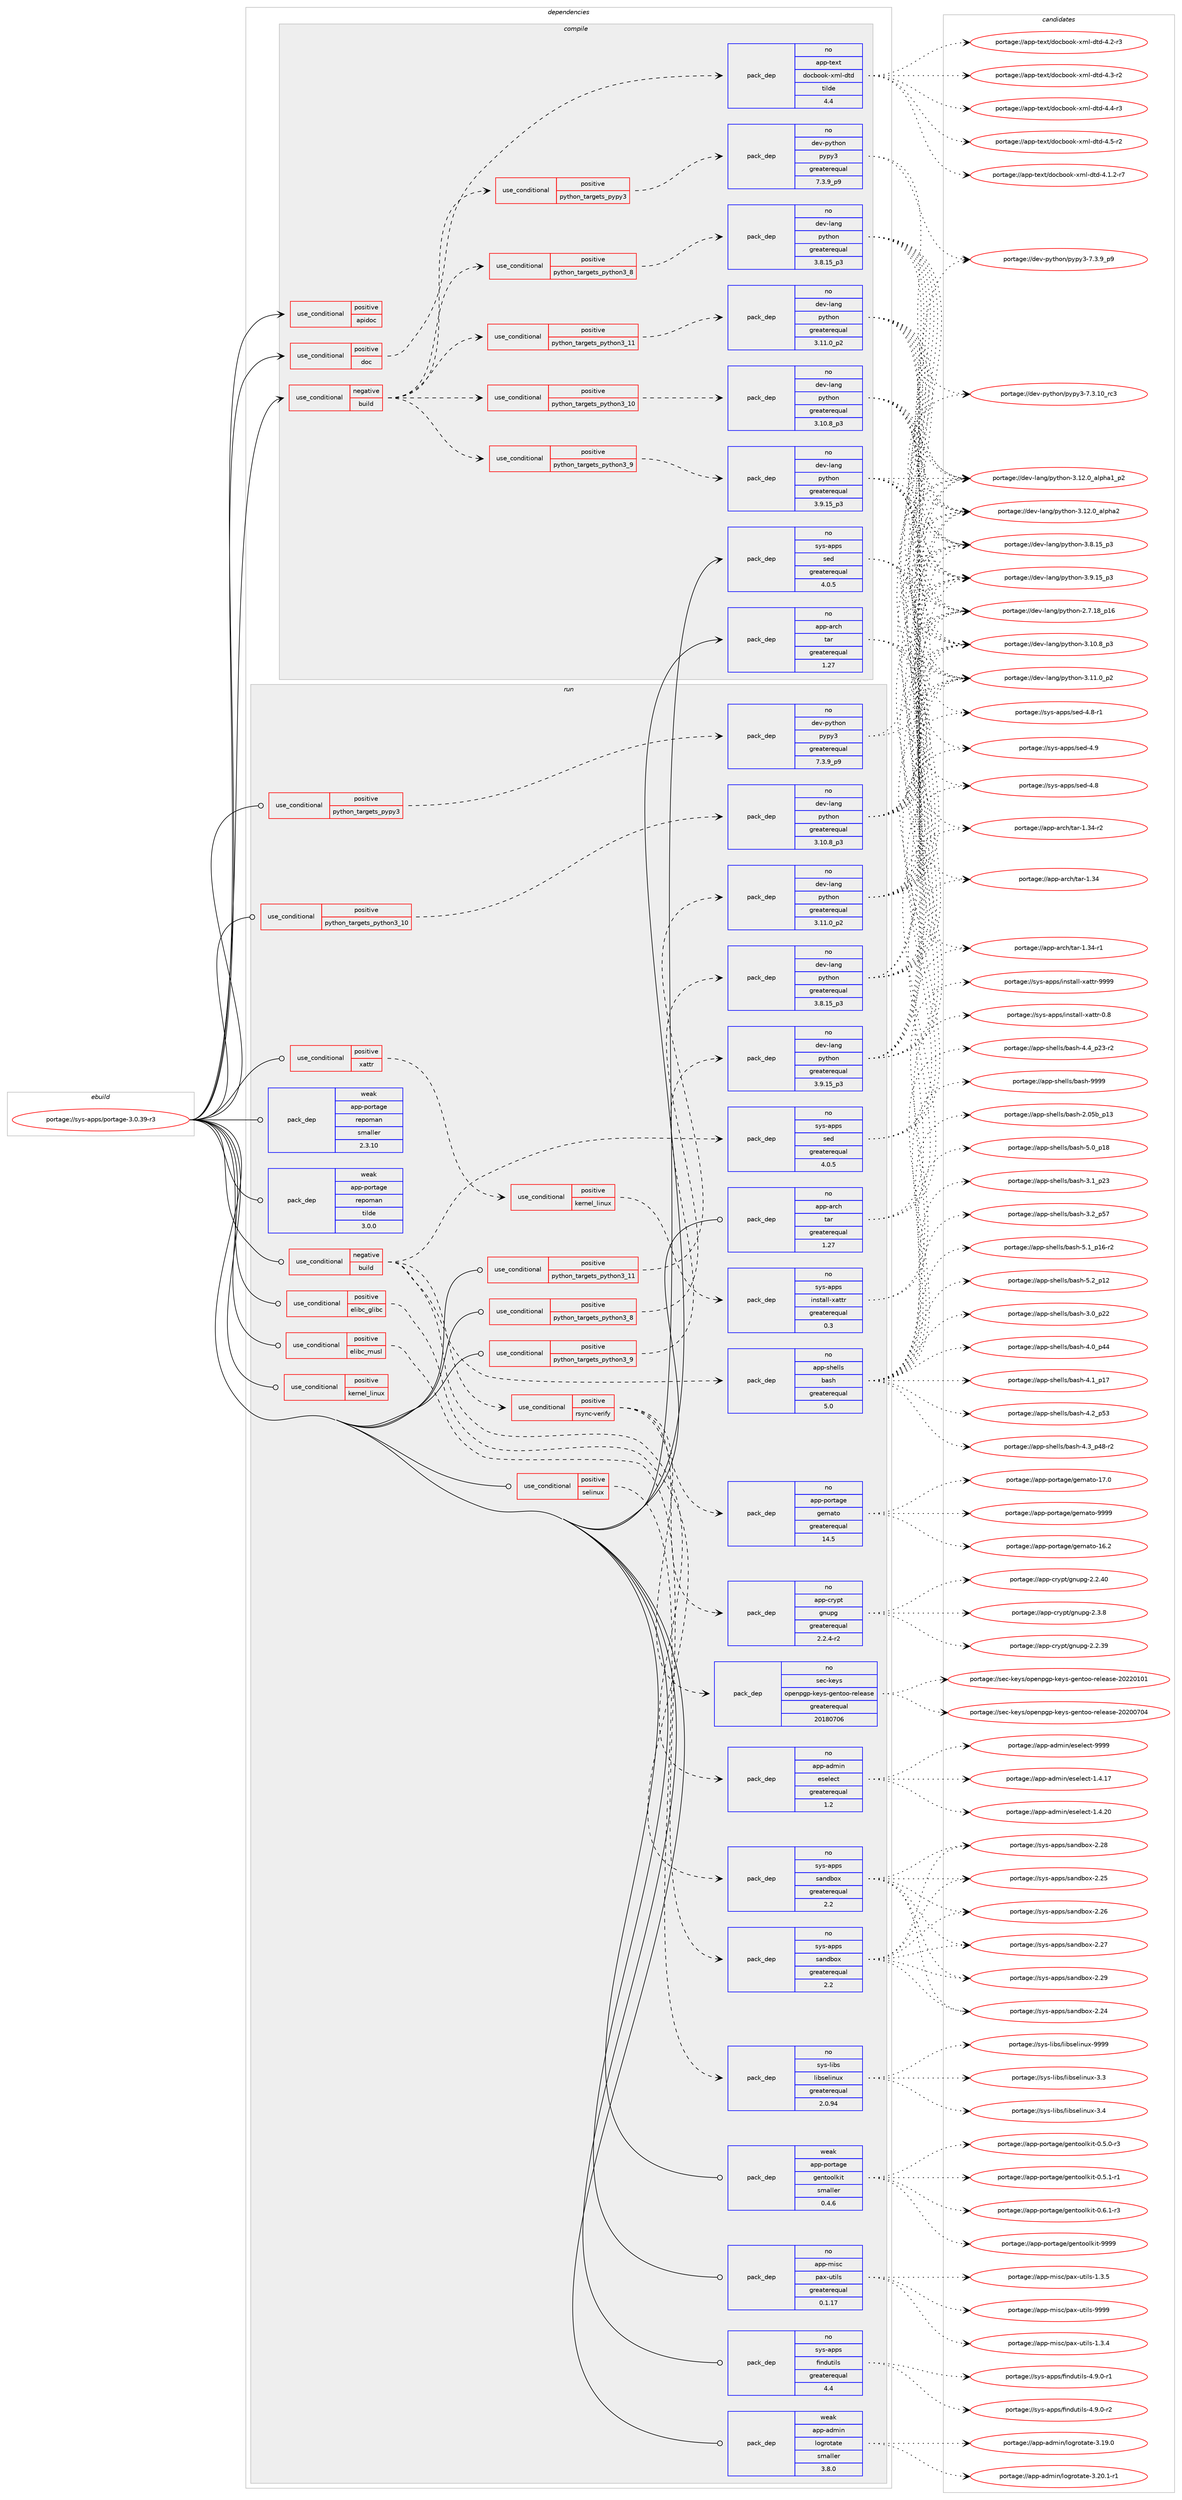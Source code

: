 digraph prolog {

# *************
# Graph options
# *************

newrank=true;
concentrate=true;
compound=true;
graph [rankdir=LR,fontname=Helvetica,fontsize=10,ranksep=1.5];#, ranksep=2.5, nodesep=0.2];
edge  [arrowhead=vee];
node  [fontname=Helvetica,fontsize=10];

# **********
# The ebuild
# **********

subgraph cluster_leftcol {
color=gray;
label=<<i>ebuild</i>>;
id [label="portage://sys-apps/portage-3.0.39-r3", color=red, width=4, href="../sys-apps/portage-3.0.39-r3.svg"];
}

# ****************
# The dependencies
# ****************

subgraph cluster_midcol {
color=gray;
label=<<i>dependencies</i>>;
subgraph cluster_compile {
fillcolor="#eeeeee";
style=filled;
label=<<i>compile</i>>;
subgraph cond664 {
dependency1882 [label=<<TABLE BORDER="0" CELLBORDER="1" CELLSPACING="0" CELLPADDING="4"><TR><TD ROWSPAN="3" CELLPADDING="10">use_conditional</TD></TR><TR><TD>negative</TD></TR><TR><TD>build</TD></TR></TABLE>>, shape=none, color=red];
subgraph cond665 {
dependency1883 [label=<<TABLE BORDER="0" CELLBORDER="1" CELLSPACING="0" CELLPADDING="4"><TR><TD ROWSPAN="3" CELLPADDING="10">use_conditional</TD></TR><TR><TD>positive</TD></TR><TR><TD>python_targets_pypy3</TD></TR></TABLE>>, shape=none, color=red];
subgraph pack1202 {
dependency1884 [label=<<TABLE BORDER="0" CELLBORDER="1" CELLSPACING="0" CELLPADDING="4" WIDTH="220"><TR><TD ROWSPAN="6" CELLPADDING="30">pack_dep</TD></TR><TR><TD WIDTH="110">no</TD></TR><TR><TD>dev-python</TD></TR><TR><TD>pypy3</TD></TR><TR><TD>greaterequal</TD></TR><TR><TD>7.3.9_p9</TD></TR></TABLE>>, shape=none, color=blue];
}
dependency1883:e -> dependency1884:w [weight=20,style="dashed",arrowhead="vee"];
}
dependency1882:e -> dependency1883:w [weight=20,style="dashed",arrowhead="vee"];
subgraph cond666 {
dependency1885 [label=<<TABLE BORDER="0" CELLBORDER="1" CELLSPACING="0" CELLPADDING="4"><TR><TD ROWSPAN="3" CELLPADDING="10">use_conditional</TD></TR><TR><TD>positive</TD></TR><TR><TD>python_targets_python3_8</TD></TR></TABLE>>, shape=none, color=red];
subgraph pack1203 {
dependency1886 [label=<<TABLE BORDER="0" CELLBORDER="1" CELLSPACING="0" CELLPADDING="4" WIDTH="220"><TR><TD ROWSPAN="6" CELLPADDING="30">pack_dep</TD></TR><TR><TD WIDTH="110">no</TD></TR><TR><TD>dev-lang</TD></TR><TR><TD>python</TD></TR><TR><TD>greaterequal</TD></TR><TR><TD>3.8.15_p3</TD></TR></TABLE>>, shape=none, color=blue];
}
dependency1885:e -> dependency1886:w [weight=20,style="dashed",arrowhead="vee"];
}
dependency1882:e -> dependency1885:w [weight=20,style="dashed",arrowhead="vee"];
subgraph cond667 {
dependency1887 [label=<<TABLE BORDER="0" CELLBORDER="1" CELLSPACING="0" CELLPADDING="4"><TR><TD ROWSPAN="3" CELLPADDING="10">use_conditional</TD></TR><TR><TD>positive</TD></TR><TR><TD>python_targets_python3_9</TD></TR></TABLE>>, shape=none, color=red];
subgraph pack1204 {
dependency1888 [label=<<TABLE BORDER="0" CELLBORDER="1" CELLSPACING="0" CELLPADDING="4" WIDTH="220"><TR><TD ROWSPAN="6" CELLPADDING="30">pack_dep</TD></TR><TR><TD WIDTH="110">no</TD></TR><TR><TD>dev-lang</TD></TR><TR><TD>python</TD></TR><TR><TD>greaterequal</TD></TR><TR><TD>3.9.15_p3</TD></TR></TABLE>>, shape=none, color=blue];
}
dependency1887:e -> dependency1888:w [weight=20,style="dashed",arrowhead="vee"];
}
dependency1882:e -> dependency1887:w [weight=20,style="dashed",arrowhead="vee"];
subgraph cond668 {
dependency1889 [label=<<TABLE BORDER="0" CELLBORDER="1" CELLSPACING="0" CELLPADDING="4"><TR><TD ROWSPAN="3" CELLPADDING="10">use_conditional</TD></TR><TR><TD>positive</TD></TR><TR><TD>python_targets_python3_10</TD></TR></TABLE>>, shape=none, color=red];
subgraph pack1205 {
dependency1890 [label=<<TABLE BORDER="0" CELLBORDER="1" CELLSPACING="0" CELLPADDING="4" WIDTH="220"><TR><TD ROWSPAN="6" CELLPADDING="30">pack_dep</TD></TR><TR><TD WIDTH="110">no</TD></TR><TR><TD>dev-lang</TD></TR><TR><TD>python</TD></TR><TR><TD>greaterequal</TD></TR><TR><TD>3.10.8_p3</TD></TR></TABLE>>, shape=none, color=blue];
}
dependency1889:e -> dependency1890:w [weight=20,style="dashed",arrowhead="vee"];
}
dependency1882:e -> dependency1889:w [weight=20,style="dashed",arrowhead="vee"];
subgraph cond669 {
dependency1891 [label=<<TABLE BORDER="0" CELLBORDER="1" CELLSPACING="0" CELLPADDING="4"><TR><TD ROWSPAN="3" CELLPADDING="10">use_conditional</TD></TR><TR><TD>positive</TD></TR><TR><TD>python_targets_python3_11</TD></TR></TABLE>>, shape=none, color=red];
subgraph pack1206 {
dependency1892 [label=<<TABLE BORDER="0" CELLBORDER="1" CELLSPACING="0" CELLPADDING="4" WIDTH="220"><TR><TD ROWSPAN="6" CELLPADDING="30">pack_dep</TD></TR><TR><TD WIDTH="110">no</TD></TR><TR><TD>dev-lang</TD></TR><TR><TD>python</TD></TR><TR><TD>greaterequal</TD></TR><TR><TD>3.11.0_p2</TD></TR></TABLE>>, shape=none, color=blue];
}
dependency1891:e -> dependency1892:w [weight=20,style="dashed",arrowhead="vee"];
}
dependency1882:e -> dependency1891:w [weight=20,style="dashed",arrowhead="vee"];
}
id:e -> dependency1882:w [weight=20,style="solid",arrowhead="vee"];
subgraph cond670 {
dependency1893 [label=<<TABLE BORDER="0" CELLBORDER="1" CELLSPACING="0" CELLPADDING="4"><TR><TD ROWSPAN="3" CELLPADDING="10">use_conditional</TD></TR><TR><TD>positive</TD></TR><TR><TD>apidoc</TD></TR></TABLE>>, shape=none, color=red];
# *** BEGIN UNKNOWN DEPENDENCY TYPE (TODO) ***
# dependency1893 -> package_dependency(portage://sys-apps/portage-3.0.39-r3,install,no,dev-python,sphinx,none,[,,],[],[use(optenable(python_targets_pypy3),negative),use(optenable(python_targets_python3_8),negative),use(optenable(python_targets_python3_9),negative),use(optenable(python_targets_python3_10),negative),use(optenable(python_targets_python3_11),negative)])
# *** END UNKNOWN DEPENDENCY TYPE (TODO) ***

# *** BEGIN UNKNOWN DEPENDENCY TYPE (TODO) ***
# dependency1893 -> package_dependency(portage://sys-apps/portage-3.0.39-r3,install,no,dev-python,sphinx-epytext,none,[,,],[],[use(optenable(python_targets_pypy3),negative),use(optenable(python_targets_python3_8),negative),use(optenable(python_targets_python3_9),negative),use(optenable(python_targets_python3_10),negative),use(optenable(python_targets_python3_11),negative)])
# *** END UNKNOWN DEPENDENCY TYPE (TODO) ***

}
id:e -> dependency1893:w [weight=20,style="solid",arrowhead="vee"];
subgraph cond671 {
dependency1894 [label=<<TABLE BORDER="0" CELLBORDER="1" CELLSPACING="0" CELLPADDING="4"><TR><TD ROWSPAN="3" CELLPADDING="10">use_conditional</TD></TR><TR><TD>positive</TD></TR><TR><TD>doc</TD></TR></TABLE>>, shape=none, color=red];
# *** BEGIN UNKNOWN DEPENDENCY TYPE (TODO) ***
# dependency1894 -> package_dependency(portage://sys-apps/portage-3.0.39-r3,install,no,app-text,xmlto,none,[,,],[],[])
# *** END UNKNOWN DEPENDENCY TYPE (TODO) ***

subgraph pack1207 {
dependency1895 [label=<<TABLE BORDER="0" CELLBORDER="1" CELLSPACING="0" CELLPADDING="4" WIDTH="220"><TR><TD ROWSPAN="6" CELLPADDING="30">pack_dep</TD></TR><TR><TD WIDTH="110">no</TD></TR><TR><TD>app-text</TD></TR><TR><TD>docbook-xml-dtd</TD></TR><TR><TD>tilde</TD></TR><TR><TD>4.4</TD></TR></TABLE>>, shape=none, color=blue];
}
dependency1894:e -> dependency1895:w [weight=20,style="dashed",arrowhead="vee"];
}
id:e -> dependency1894:w [weight=20,style="solid",arrowhead="vee"];
subgraph pack1208 {
dependency1896 [label=<<TABLE BORDER="0" CELLBORDER="1" CELLSPACING="0" CELLPADDING="4" WIDTH="220"><TR><TD ROWSPAN="6" CELLPADDING="30">pack_dep</TD></TR><TR><TD WIDTH="110">no</TD></TR><TR><TD>app-arch</TD></TR><TR><TD>tar</TD></TR><TR><TD>greaterequal</TD></TR><TR><TD>1.27</TD></TR></TABLE>>, shape=none, color=blue];
}
id:e -> dependency1896:w [weight=20,style="solid",arrowhead="vee"];
# *** BEGIN UNKNOWN DEPENDENCY TYPE (TODO) ***
# id -> package_dependency(portage://sys-apps/portage-3.0.39-r3,install,no,dev-lang,python-exec,none,[,,],[slot(2)],[])
# *** END UNKNOWN DEPENDENCY TYPE (TODO) ***

subgraph pack1209 {
dependency1897 [label=<<TABLE BORDER="0" CELLBORDER="1" CELLSPACING="0" CELLPADDING="4" WIDTH="220"><TR><TD ROWSPAN="6" CELLPADDING="30">pack_dep</TD></TR><TR><TD WIDTH="110">no</TD></TR><TR><TD>sys-apps</TD></TR><TR><TD>sed</TD></TR><TR><TD>greaterequal</TD></TR><TR><TD>4.0.5</TD></TR></TABLE>>, shape=none, color=blue];
}
id:e -> dependency1897:w [weight=20,style="solid",arrowhead="vee"];
# *** BEGIN UNKNOWN DEPENDENCY TYPE (TODO) ***
# id -> package_dependency(portage://sys-apps/portage-3.0.39-r3,install,no,sys-devel,patch,none,[,,],[],[])
# *** END UNKNOWN DEPENDENCY TYPE (TODO) ***

}
subgraph cluster_compileandrun {
fillcolor="#eeeeee";
style=filled;
label=<<i>compile and run</i>>;
}
subgraph cluster_run {
fillcolor="#eeeeee";
style=filled;
label=<<i>run</i>>;
subgraph cond672 {
dependency1898 [label=<<TABLE BORDER="0" CELLBORDER="1" CELLSPACING="0" CELLPADDING="4"><TR><TD ROWSPAN="3" CELLPADDING="10">use_conditional</TD></TR><TR><TD>negative</TD></TR><TR><TD>build</TD></TR></TABLE>>, shape=none, color=red];
subgraph pack1210 {
dependency1899 [label=<<TABLE BORDER="0" CELLBORDER="1" CELLSPACING="0" CELLPADDING="4" WIDTH="220"><TR><TD ROWSPAN="6" CELLPADDING="30">pack_dep</TD></TR><TR><TD WIDTH="110">no</TD></TR><TR><TD>sys-apps</TD></TR><TR><TD>sed</TD></TR><TR><TD>greaterequal</TD></TR><TR><TD>4.0.5</TD></TR></TABLE>>, shape=none, color=blue];
}
dependency1898:e -> dependency1899:w [weight=20,style="dashed",arrowhead="vee"];
subgraph pack1211 {
dependency1900 [label=<<TABLE BORDER="0" CELLBORDER="1" CELLSPACING="0" CELLPADDING="4" WIDTH="220"><TR><TD ROWSPAN="6" CELLPADDING="30">pack_dep</TD></TR><TR><TD WIDTH="110">no</TD></TR><TR><TD>app-shells</TD></TR><TR><TD>bash</TD></TR><TR><TD>greaterequal</TD></TR><TR><TD>5.0</TD></TR></TABLE>>, shape=none, color=blue];
}
dependency1898:e -> dependency1900:w [weight=20,style="dashed",arrowhead="vee"];
subgraph pack1212 {
dependency1901 [label=<<TABLE BORDER="0" CELLBORDER="1" CELLSPACING="0" CELLPADDING="4" WIDTH="220"><TR><TD ROWSPAN="6" CELLPADDING="30">pack_dep</TD></TR><TR><TD WIDTH="110">no</TD></TR><TR><TD>app-admin</TD></TR><TR><TD>eselect</TD></TR><TR><TD>greaterequal</TD></TR><TR><TD>1.2</TD></TR></TABLE>>, shape=none, color=blue];
}
dependency1898:e -> dependency1901:w [weight=20,style="dashed",arrowhead="vee"];
subgraph cond673 {
dependency1902 [label=<<TABLE BORDER="0" CELLBORDER="1" CELLSPACING="0" CELLPADDING="4"><TR><TD ROWSPAN="3" CELLPADDING="10">use_conditional</TD></TR><TR><TD>positive</TD></TR><TR><TD>rsync-verify</TD></TR></TABLE>>, shape=none, color=red];
subgraph pack1213 {
dependency1903 [label=<<TABLE BORDER="0" CELLBORDER="1" CELLSPACING="0" CELLPADDING="4" WIDTH="220"><TR><TD ROWSPAN="6" CELLPADDING="30">pack_dep</TD></TR><TR><TD WIDTH="110">no</TD></TR><TR><TD>app-portage</TD></TR><TR><TD>gemato</TD></TR><TR><TD>greaterequal</TD></TR><TR><TD>14.5</TD></TR></TABLE>>, shape=none, color=blue];
}
dependency1902:e -> dependency1903:w [weight=20,style="dashed",arrowhead="vee"];
subgraph pack1214 {
dependency1904 [label=<<TABLE BORDER="0" CELLBORDER="1" CELLSPACING="0" CELLPADDING="4" WIDTH="220"><TR><TD ROWSPAN="6" CELLPADDING="30">pack_dep</TD></TR><TR><TD WIDTH="110">no</TD></TR><TR><TD>sec-keys</TD></TR><TR><TD>openpgp-keys-gentoo-release</TD></TR><TR><TD>greaterequal</TD></TR><TR><TD>20180706</TD></TR></TABLE>>, shape=none, color=blue];
}
dependency1902:e -> dependency1904:w [weight=20,style="dashed",arrowhead="vee"];
subgraph pack1215 {
dependency1905 [label=<<TABLE BORDER="0" CELLBORDER="1" CELLSPACING="0" CELLPADDING="4" WIDTH="220"><TR><TD ROWSPAN="6" CELLPADDING="30">pack_dep</TD></TR><TR><TD WIDTH="110">no</TD></TR><TR><TD>app-crypt</TD></TR><TR><TD>gnupg</TD></TR><TR><TD>greaterequal</TD></TR><TR><TD>2.2.4-r2</TD></TR></TABLE>>, shape=none, color=blue];
}
dependency1902:e -> dependency1905:w [weight=20,style="dashed",arrowhead="vee"];
}
dependency1898:e -> dependency1902:w [weight=20,style="dashed",arrowhead="vee"];
}
id:e -> dependency1898:w [weight=20,style="solid",arrowhead="odot"];
subgraph cond674 {
dependency1906 [label=<<TABLE BORDER="0" CELLBORDER="1" CELLSPACING="0" CELLPADDING="4"><TR><TD ROWSPAN="3" CELLPADDING="10">use_conditional</TD></TR><TR><TD>positive</TD></TR><TR><TD>elibc_glibc</TD></TR></TABLE>>, shape=none, color=red];
subgraph pack1216 {
dependency1907 [label=<<TABLE BORDER="0" CELLBORDER="1" CELLSPACING="0" CELLPADDING="4" WIDTH="220"><TR><TD ROWSPAN="6" CELLPADDING="30">pack_dep</TD></TR><TR><TD WIDTH="110">no</TD></TR><TR><TD>sys-apps</TD></TR><TR><TD>sandbox</TD></TR><TR><TD>greaterequal</TD></TR><TR><TD>2.2</TD></TR></TABLE>>, shape=none, color=blue];
}
dependency1906:e -> dependency1907:w [weight=20,style="dashed",arrowhead="vee"];
}
id:e -> dependency1906:w [weight=20,style="solid",arrowhead="odot"];
subgraph cond675 {
dependency1908 [label=<<TABLE BORDER="0" CELLBORDER="1" CELLSPACING="0" CELLPADDING="4"><TR><TD ROWSPAN="3" CELLPADDING="10">use_conditional</TD></TR><TR><TD>positive</TD></TR><TR><TD>elibc_musl</TD></TR></TABLE>>, shape=none, color=red];
subgraph pack1217 {
dependency1909 [label=<<TABLE BORDER="0" CELLBORDER="1" CELLSPACING="0" CELLPADDING="4" WIDTH="220"><TR><TD ROWSPAN="6" CELLPADDING="30">pack_dep</TD></TR><TR><TD WIDTH="110">no</TD></TR><TR><TD>sys-apps</TD></TR><TR><TD>sandbox</TD></TR><TR><TD>greaterequal</TD></TR><TR><TD>2.2</TD></TR></TABLE>>, shape=none, color=blue];
}
dependency1908:e -> dependency1909:w [weight=20,style="dashed",arrowhead="vee"];
}
id:e -> dependency1908:w [weight=20,style="solid",arrowhead="odot"];
subgraph cond676 {
dependency1910 [label=<<TABLE BORDER="0" CELLBORDER="1" CELLSPACING="0" CELLPADDING="4"><TR><TD ROWSPAN="3" CELLPADDING="10">use_conditional</TD></TR><TR><TD>positive</TD></TR><TR><TD>kernel_linux</TD></TR></TABLE>>, shape=none, color=red];
# *** BEGIN UNKNOWN DEPENDENCY TYPE (TODO) ***
# dependency1910 -> package_dependency(portage://sys-apps/portage-3.0.39-r3,run,no,sys-apps,util-linux,none,[,,],[],[])
# *** END UNKNOWN DEPENDENCY TYPE (TODO) ***

}
id:e -> dependency1910:w [weight=20,style="solid",arrowhead="odot"];
subgraph cond677 {
dependency1911 [label=<<TABLE BORDER="0" CELLBORDER="1" CELLSPACING="0" CELLPADDING="4"><TR><TD ROWSPAN="3" CELLPADDING="10">use_conditional</TD></TR><TR><TD>positive</TD></TR><TR><TD>python_targets_pypy3</TD></TR></TABLE>>, shape=none, color=red];
subgraph pack1218 {
dependency1912 [label=<<TABLE BORDER="0" CELLBORDER="1" CELLSPACING="0" CELLPADDING="4" WIDTH="220"><TR><TD ROWSPAN="6" CELLPADDING="30">pack_dep</TD></TR><TR><TD WIDTH="110">no</TD></TR><TR><TD>dev-python</TD></TR><TR><TD>pypy3</TD></TR><TR><TD>greaterequal</TD></TR><TR><TD>7.3.9_p9</TD></TR></TABLE>>, shape=none, color=blue];
}
dependency1911:e -> dependency1912:w [weight=20,style="dashed",arrowhead="vee"];
}
id:e -> dependency1911:w [weight=20,style="solid",arrowhead="odot"];
subgraph cond678 {
dependency1913 [label=<<TABLE BORDER="0" CELLBORDER="1" CELLSPACING="0" CELLPADDING="4"><TR><TD ROWSPAN="3" CELLPADDING="10">use_conditional</TD></TR><TR><TD>positive</TD></TR><TR><TD>python_targets_python3_10</TD></TR></TABLE>>, shape=none, color=red];
subgraph pack1219 {
dependency1914 [label=<<TABLE BORDER="0" CELLBORDER="1" CELLSPACING="0" CELLPADDING="4" WIDTH="220"><TR><TD ROWSPAN="6" CELLPADDING="30">pack_dep</TD></TR><TR><TD WIDTH="110">no</TD></TR><TR><TD>dev-lang</TD></TR><TR><TD>python</TD></TR><TR><TD>greaterequal</TD></TR><TR><TD>3.10.8_p3</TD></TR></TABLE>>, shape=none, color=blue];
}
dependency1913:e -> dependency1914:w [weight=20,style="dashed",arrowhead="vee"];
}
id:e -> dependency1913:w [weight=20,style="solid",arrowhead="odot"];
subgraph cond679 {
dependency1915 [label=<<TABLE BORDER="0" CELLBORDER="1" CELLSPACING="0" CELLPADDING="4"><TR><TD ROWSPAN="3" CELLPADDING="10">use_conditional</TD></TR><TR><TD>positive</TD></TR><TR><TD>python_targets_python3_11</TD></TR></TABLE>>, shape=none, color=red];
subgraph pack1220 {
dependency1916 [label=<<TABLE BORDER="0" CELLBORDER="1" CELLSPACING="0" CELLPADDING="4" WIDTH="220"><TR><TD ROWSPAN="6" CELLPADDING="30">pack_dep</TD></TR><TR><TD WIDTH="110">no</TD></TR><TR><TD>dev-lang</TD></TR><TR><TD>python</TD></TR><TR><TD>greaterequal</TD></TR><TR><TD>3.11.0_p2</TD></TR></TABLE>>, shape=none, color=blue];
}
dependency1915:e -> dependency1916:w [weight=20,style="dashed",arrowhead="vee"];
}
id:e -> dependency1915:w [weight=20,style="solid",arrowhead="odot"];
subgraph cond680 {
dependency1917 [label=<<TABLE BORDER="0" CELLBORDER="1" CELLSPACING="0" CELLPADDING="4"><TR><TD ROWSPAN="3" CELLPADDING="10">use_conditional</TD></TR><TR><TD>positive</TD></TR><TR><TD>python_targets_python3_8</TD></TR></TABLE>>, shape=none, color=red];
subgraph pack1221 {
dependency1918 [label=<<TABLE BORDER="0" CELLBORDER="1" CELLSPACING="0" CELLPADDING="4" WIDTH="220"><TR><TD ROWSPAN="6" CELLPADDING="30">pack_dep</TD></TR><TR><TD WIDTH="110">no</TD></TR><TR><TD>dev-lang</TD></TR><TR><TD>python</TD></TR><TR><TD>greaterequal</TD></TR><TR><TD>3.8.15_p3</TD></TR></TABLE>>, shape=none, color=blue];
}
dependency1917:e -> dependency1918:w [weight=20,style="dashed",arrowhead="vee"];
}
id:e -> dependency1917:w [weight=20,style="solid",arrowhead="odot"];
subgraph cond681 {
dependency1919 [label=<<TABLE BORDER="0" CELLBORDER="1" CELLSPACING="0" CELLPADDING="4"><TR><TD ROWSPAN="3" CELLPADDING="10">use_conditional</TD></TR><TR><TD>positive</TD></TR><TR><TD>python_targets_python3_9</TD></TR></TABLE>>, shape=none, color=red];
subgraph pack1222 {
dependency1920 [label=<<TABLE BORDER="0" CELLBORDER="1" CELLSPACING="0" CELLPADDING="4" WIDTH="220"><TR><TD ROWSPAN="6" CELLPADDING="30">pack_dep</TD></TR><TR><TD WIDTH="110">no</TD></TR><TR><TD>dev-lang</TD></TR><TR><TD>python</TD></TR><TR><TD>greaterequal</TD></TR><TR><TD>3.9.15_p3</TD></TR></TABLE>>, shape=none, color=blue];
}
dependency1919:e -> dependency1920:w [weight=20,style="dashed",arrowhead="vee"];
}
id:e -> dependency1919:w [weight=20,style="solid",arrowhead="odot"];
subgraph cond682 {
dependency1921 [label=<<TABLE BORDER="0" CELLBORDER="1" CELLSPACING="0" CELLPADDING="4"><TR><TD ROWSPAN="3" CELLPADDING="10">use_conditional</TD></TR><TR><TD>positive</TD></TR><TR><TD>selinux</TD></TR></TABLE>>, shape=none, color=red];
subgraph pack1223 {
dependency1922 [label=<<TABLE BORDER="0" CELLBORDER="1" CELLSPACING="0" CELLPADDING="4" WIDTH="220"><TR><TD ROWSPAN="6" CELLPADDING="30">pack_dep</TD></TR><TR><TD WIDTH="110">no</TD></TR><TR><TD>sys-libs</TD></TR><TR><TD>libselinux</TD></TR><TR><TD>greaterequal</TD></TR><TR><TD>2.0.94</TD></TR></TABLE>>, shape=none, color=blue];
}
dependency1921:e -> dependency1922:w [weight=20,style="dashed",arrowhead="vee"];
}
id:e -> dependency1921:w [weight=20,style="solid",arrowhead="odot"];
subgraph cond683 {
dependency1923 [label=<<TABLE BORDER="0" CELLBORDER="1" CELLSPACING="0" CELLPADDING="4"><TR><TD ROWSPAN="3" CELLPADDING="10">use_conditional</TD></TR><TR><TD>positive</TD></TR><TR><TD>xattr</TD></TR></TABLE>>, shape=none, color=red];
subgraph cond684 {
dependency1924 [label=<<TABLE BORDER="0" CELLBORDER="1" CELLSPACING="0" CELLPADDING="4"><TR><TD ROWSPAN="3" CELLPADDING="10">use_conditional</TD></TR><TR><TD>positive</TD></TR><TR><TD>kernel_linux</TD></TR></TABLE>>, shape=none, color=red];
subgraph pack1224 {
dependency1925 [label=<<TABLE BORDER="0" CELLBORDER="1" CELLSPACING="0" CELLPADDING="4" WIDTH="220"><TR><TD ROWSPAN="6" CELLPADDING="30">pack_dep</TD></TR><TR><TD WIDTH="110">no</TD></TR><TR><TD>sys-apps</TD></TR><TR><TD>install-xattr</TD></TR><TR><TD>greaterequal</TD></TR><TR><TD>0.3</TD></TR></TABLE>>, shape=none, color=blue];
}
dependency1924:e -> dependency1925:w [weight=20,style="dashed",arrowhead="vee"];
}
dependency1923:e -> dependency1924:w [weight=20,style="dashed",arrowhead="vee"];
}
id:e -> dependency1923:w [weight=20,style="solid",arrowhead="odot"];
# *** BEGIN UNKNOWN DEPENDENCY TYPE (TODO) ***
# id -> package_dependency(portage://sys-apps/portage-3.0.39-r3,run,no,acct-user,portage,none,[,,],[],[])
# *** END UNKNOWN DEPENDENCY TYPE (TODO) ***

subgraph pack1225 {
dependency1926 [label=<<TABLE BORDER="0" CELLBORDER="1" CELLSPACING="0" CELLPADDING="4" WIDTH="220"><TR><TD ROWSPAN="6" CELLPADDING="30">pack_dep</TD></TR><TR><TD WIDTH="110">no</TD></TR><TR><TD>app-arch</TD></TR><TR><TD>tar</TD></TR><TR><TD>greaterequal</TD></TR><TR><TD>1.27</TD></TR></TABLE>>, shape=none, color=blue];
}
id:e -> dependency1926:w [weight=20,style="solid",arrowhead="odot"];
# *** BEGIN UNKNOWN DEPENDENCY TYPE (TODO) ***
# id -> package_dependency(portage://sys-apps/portage-3.0.39-r3,run,no,app-arch,zstd,none,[,,],[],[])
# *** END UNKNOWN DEPENDENCY TYPE (TODO) ***

subgraph pack1226 {
dependency1927 [label=<<TABLE BORDER="0" CELLBORDER="1" CELLSPACING="0" CELLPADDING="4" WIDTH="220"><TR><TD ROWSPAN="6" CELLPADDING="30">pack_dep</TD></TR><TR><TD WIDTH="110">no</TD></TR><TR><TD>app-misc</TD></TR><TR><TD>pax-utils</TD></TR><TR><TD>greaterequal</TD></TR><TR><TD>0.1.17</TD></TR></TABLE>>, shape=none, color=blue];
}
id:e -> dependency1927:w [weight=20,style="solid",arrowhead="odot"];
# *** BEGIN UNKNOWN DEPENDENCY TYPE (TODO) ***
# id -> package_dependency(portage://sys-apps/portage-3.0.39-r3,run,no,dev-lang,python-exec,none,[,,],[slot(2)],[])
# *** END UNKNOWN DEPENDENCY TYPE (TODO) ***

subgraph pack1227 {
dependency1928 [label=<<TABLE BORDER="0" CELLBORDER="1" CELLSPACING="0" CELLPADDING="4" WIDTH="220"><TR><TD ROWSPAN="6" CELLPADDING="30">pack_dep</TD></TR><TR><TD WIDTH="110">no</TD></TR><TR><TD>sys-apps</TD></TR><TR><TD>findutils</TD></TR><TR><TD>greaterequal</TD></TR><TR><TD>4.4</TD></TR></TABLE>>, shape=none, color=blue];
}
id:e -> dependency1928:w [weight=20,style="solid",arrowhead="odot"];
subgraph pack1228 {
dependency1929 [label=<<TABLE BORDER="0" CELLBORDER="1" CELLSPACING="0" CELLPADDING="4" WIDTH="220"><TR><TD ROWSPAN="6" CELLPADDING="30">pack_dep</TD></TR><TR><TD WIDTH="110">weak</TD></TR><TR><TD>app-admin</TD></TR><TR><TD>logrotate</TD></TR><TR><TD>smaller</TD></TR><TR><TD>3.8.0</TD></TR></TABLE>>, shape=none, color=blue];
}
id:e -> dependency1929:w [weight=20,style="solid",arrowhead="odot"];
subgraph pack1229 {
dependency1930 [label=<<TABLE BORDER="0" CELLBORDER="1" CELLSPACING="0" CELLPADDING="4" WIDTH="220"><TR><TD ROWSPAN="6" CELLPADDING="30">pack_dep</TD></TR><TR><TD WIDTH="110">weak</TD></TR><TR><TD>app-portage</TD></TR><TR><TD>gentoolkit</TD></TR><TR><TD>smaller</TD></TR><TR><TD>0.4.6</TD></TR></TABLE>>, shape=none, color=blue];
}
id:e -> dependency1930:w [weight=20,style="solid",arrowhead="odot"];
subgraph pack1230 {
dependency1931 [label=<<TABLE BORDER="0" CELLBORDER="1" CELLSPACING="0" CELLPADDING="4" WIDTH="220"><TR><TD ROWSPAN="6" CELLPADDING="30">pack_dep</TD></TR><TR><TD WIDTH="110">weak</TD></TR><TR><TD>app-portage</TD></TR><TR><TD>repoman</TD></TR><TR><TD>smaller</TD></TR><TR><TD>2.3.10</TD></TR></TABLE>>, shape=none, color=blue];
}
id:e -> dependency1931:w [weight=20,style="solid",arrowhead="odot"];
subgraph pack1231 {
dependency1932 [label=<<TABLE BORDER="0" CELLBORDER="1" CELLSPACING="0" CELLPADDING="4" WIDTH="220"><TR><TD ROWSPAN="6" CELLPADDING="30">pack_dep</TD></TR><TR><TD WIDTH="110">weak</TD></TR><TR><TD>app-portage</TD></TR><TR><TD>repoman</TD></TR><TR><TD>tilde</TD></TR><TR><TD>3.0.0</TD></TR></TABLE>>, shape=none, color=blue];
}
id:e -> dependency1932:w [weight=20,style="solid",arrowhead="odot"];
}
}

# **************
# The candidates
# **************

subgraph cluster_choices {
rank=same;
color=gray;
label=<<i>candidates</i>>;

subgraph choice1202 {
color=black;
nodesep=1;
choice10010111845112121116104111110471121211121215145554651464948951149951 [label="portage://dev-python/pypy3-7.3.10_rc3", color=red, width=4,href="../dev-python/pypy3-7.3.10_rc3.svg"];
choice1001011184511212111610411111047112121112121514555465146579511257 [label="portage://dev-python/pypy3-7.3.9_p9", color=red, width=4,href="../dev-python/pypy3-7.3.9_p9.svg"];
dependency1884:e -> choice10010111845112121116104111110471121211121215145554651464948951149951:w [style=dotted,weight="100"];
dependency1884:e -> choice1001011184511212111610411111047112121112121514555465146579511257:w [style=dotted,weight="100"];
}
subgraph choice1203 {
color=black;
nodesep=1;
choice10010111845108971101034711212111610411111045504655464956951124954 [label="portage://dev-lang/python-2.7.18_p16", color=red, width=4,href="../dev-lang/python-2.7.18_p16.svg"];
choice100101118451089711010347112121116104111110455146494846569511251 [label="portage://dev-lang/python-3.10.8_p3", color=red, width=4,href="../dev-lang/python-3.10.8_p3.svg"];
choice100101118451089711010347112121116104111110455146494946489511250 [label="portage://dev-lang/python-3.11.0_p2", color=red, width=4,href="../dev-lang/python-3.11.0_p2.svg"];
choice10010111845108971101034711212111610411111045514649504648959710811210497499511250 [label="portage://dev-lang/python-3.12.0_alpha1_p2", color=red, width=4,href="../dev-lang/python-3.12.0_alpha1_p2.svg"];
choice1001011184510897110103471121211161041111104551464950464895971081121049750 [label="portage://dev-lang/python-3.12.0_alpha2", color=red, width=4,href="../dev-lang/python-3.12.0_alpha2.svg"];
choice100101118451089711010347112121116104111110455146564649539511251 [label="portage://dev-lang/python-3.8.15_p3", color=red, width=4,href="../dev-lang/python-3.8.15_p3.svg"];
choice100101118451089711010347112121116104111110455146574649539511251 [label="portage://dev-lang/python-3.9.15_p3", color=red, width=4,href="../dev-lang/python-3.9.15_p3.svg"];
dependency1886:e -> choice10010111845108971101034711212111610411111045504655464956951124954:w [style=dotted,weight="100"];
dependency1886:e -> choice100101118451089711010347112121116104111110455146494846569511251:w [style=dotted,weight="100"];
dependency1886:e -> choice100101118451089711010347112121116104111110455146494946489511250:w [style=dotted,weight="100"];
dependency1886:e -> choice10010111845108971101034711212111610411111045514649504648959710811210497499511250:w [style=dotted,weight="100"];
dependency1886:e -> choice1001011184510897110103471121211161041111104551464950464895971081121049750:w [style=dotted,weight="100"];
dependency1886:e -> choice100101118451089711010347112121116104111110455146564649539511251:w [style=dotted,weight="100"];
dependency1886:e -> choice100101118451089711010347112121116104111110455146574649539511251:w [style=dotted,weight="100"];
}
subgraph choice1204 {
color=black;
nodesep=1;
choice10010111845108971101034711212111610411111045504655464956951124954 [label="portage://dev-lang/python-2.7.18_p16", color=red, width=4,href="../dev-lang/python-2.7.18_p16.svg"];
choice100101118451089711010347112121116104111110455146494846569511251 [label="portage://dev-lang/python-3.10.8_p3", color=red, width=4,href="../dev-lang/python-3.10.8_p3.svg"];
choice100101118451089711010347112121116104111110455146494946489511250 [label="portage://dev-lang/python-3.11.0_p2", color=red, width=4,href="../dev-lang/python-3.11.0_p2.svg"];
choice10010111845108971101034711212111610411111045514649504648959710811210497499511250 [label="portage://dev-lang/python-3.12.0_alpha1_p2", color=red, width=4,href="../dev-lang/python-3.12.0_alpha1_p2.svg"];
choice1001011184510897110103471121211161041111104551464950464895971081121049750 [label="portage://dev-lang/python-3.12.0_alpha2", color=red, width=4,href="../dev-lang/python-3.12.0_alpha2.svg"];
choice100101118451089711010347112121116104111110455146564649539511251 [label="portage://dev-lang/python-3.8.15_p3", color=red, width=4,href="../dev-lang/python-3.8.15_p3.svg"];
choice100101118451089711010347112121116104111110455146574649539511251 [label="portage://dev-lang/python-3.9.15_p3", color=red, width=4,href="../dev-lang/python-3.9.15_p3.svg"];
dependency1888:e -> choice10010111845108971101034711212111610411111045504655464956951124954:w [style=dotted,weight="100"];
dependency1888:e -> choice100101118451089711010347112121116104111110455146494846569511251:w [style=dotted,weight="100"];
dependency1888:e -> choice100101118451089711010347112121116104111110455146494946489511250:w [style=dotted,weight="100"];
dependency1888:e -> choice10010111845108971101034711212111610411111045514649504648959710811210497499511250:w [style=dotted,weight="100"];
dependency1888:e -> choice1001011184510897110103471121211161041111104551464950464895971081121049750:w [style=dotted,weight="100"];
dependency1888:e -> choice100101118451089711010347112121116104111110455146564649539511251:w [style=dotted,weight="100"];
dependency1888:e -> choice100101118451089711010347112121116104111110455146574649539511251:w [style=dotted,weight="100"];
}
subgraph choice1205 {
color=black;
nodesep=1;
choice10010111845108971101034711212111610411111045504655464956951124954 [label="portage://dev-lang/python-2.7.18_p16", color=red, width=4,href="../dev-lang/python-2.7.18_p16.svg"];
choice100101118451089711010347112121116104111110455146494846569511251 [label="portage://dev-lang/python-3.10.8_p3", color=red, width=4,href="../dev-lang/python-3.10.8_p3.svg"];
choice100101118451089711010347112121116104111110455146494946489511250 [label="portage://dev-lang/python-3.11.0_p2", color=red, width=4,href="../dev-lang/python-3.11.0_p2.svg"];
choice10010111845108971101034711212111610411111045514649504648959710811210497499511250 [label="portage://dev-lang/python-3.12.0_alpha1_p2", color=red, width=4,href="../dev-lang/python-3.12.0_alpha1_p2.svg"];
choice1001011184510897110103471121211161041111104551464950464895971081121049750 [label="portage://dev-lang/python-3.12.0_alpha2", color=red, width=4,href="../dev-lang/python-3.12.0_alpha2.svg"];
choice100101118451089711010347112121116104111110455146564649539511251 [label="portage://dev-lang/python-3.8.15_p3", color=red, width=4,href="../dev-lang/python-3.8.15_p3.svg"];
choice100101118451089711010347112121116104111110455146574649539511251 [label="portage://dev-lang/python-3.9.15_p3", color=red, width=4,href="../dev-lang/python-3.9.15_p3.svg"];
dependency1890:e -> choice10010111845108971101034711212111610411111045504655464956951124954:w [style=dotted,weight="100"];
dependency1890:e -> choice100101118451089711010347112121116104111110455146494846569511251:w [style=dotted,weight="100"];
dependency1890:e -> choice100101118451089711010347112121116104111110455146494946489511250:w [style=dotted,weight="100"];
dependency1890:e -> choice10010111845108971101034711212111610411111045514649504648959710811210497499511250:w [style=dotted,weight="100"];
dependency1890:e -> choice1001011184510897110103471121211161041111104551464950464895971081121049750:w [style=dotted,weight="100"];
dependency1890:e -> choice100101118451089711010347112121116104111110455146564649539511251:w [style=dotted,weight="100"];
dependency1890:e -> choice100101118451089711010347112121116104111110455146574649539511251:w [style=dotted,weight="100"];
}
subgraph choice1206 {
color=black;
nodesep=1;
choice10010111845108971101034711212111610411111045504655464956951124954 [label="portage://dev-lang/python-2.7.18_p16", color=red, width=4,href="../dev-lang/python-2.7.18_p16.svg"];
choice100101118451089711010347112121116104111110455146494846569511251 [label="portage://dev-lang/python-3.10.8_p3", color=red, width=4,href="../dev-lang/python-3.10.8_p3.svg"];
choice100101118451089711010347112121116104111110455146494946489511250 [label="portage://dev-lang/python-3.11.0_p2", color=red, width=4,href="../dev-lang/python-3.11.0_p2.svg"];
choice10010111845108971101034711212111610411111045514649504648959710811210497499511250 [label="portage://dev-lang/python-3.12.0_alpha1_p2", color=red, width=4,href="../dev-lang/python-3.12.0_alpha1_p2.svg"];
choice1001011184510897110103471121211161041111104551464950464895971081121049750 [label="portage://dev-lang/python-3.12.0_alpha2", color=red, width=4,href="../dev-lang/python-3.12.0_alpha2.svg"];
choice100101118451089711010347112121116104111110455146564649539511251 [label="portage://dev-lang/python-3.8.15_p3", color=red, width=4,href="../dev-lang/python-3.8.15_p3.svg"];
choice100101118451089711010347112121116104111110455146574649539511251 [label="portage://dev-lang/python-3.9.15_p3", color=red, width=4,href="../dev-lang/python-3.9.15_p3.svg"];
dependency1892:e -> choice10010111845108971101034711212111610411111045504655464956951124954:w [style=dotted,weight="100"];
dependency1892:e -> choice100101118451089711010347112121116104111110455146494846569511251:w [style=dotted,weight="100"];
dependency1892:e -> choice100101118451089711010347112121116104111110455146494946489511250:w [style=dotted,weight="100"];
dependency1892:e -> choice10010111845108971101034711212111610411111045514649504648959710811210497499511250:w [style=dotted,weight="100"];
dependency1892:e -> choice1001011184510897110103471121211161041111104551464950464895971081121049750:w [style=dotted,weight="100"];
dependency1892:e -> choice100101118451089711010347112121116104111110455146564649539511251:w [style=dotted,weight="100"];
dependency1892:e -> choice100101118451089711010347112121116104111110455146574649539511251:w [style=dotted,weight="100"];
}
subgraph choice1207 {
color=black;
nodesep=1;
choice971121124511610112011647100111999811111110745120109108451001161004552464946504511455 [label="portage://app-text/docbook-xml-dtd-4.1.2-r7", color=red, width=4,href="../app-text/docbook-xml-dtd-4.1.2-r7.svg"];
choice97112112451161011201164710011199981111111074512010910845100116100455246504511451 [label="portage://app-text/docbook-xml-dtd-4.2-r3", color=red, width=4,href="../app-text/docbook-xml-dtd-4.2-r3.svg"];
choice97112112451161011201164710011199981111111074512010910845100116100455246514511450 [label="portage://app-text/docbook-xml-dtd-4.3-r2", color=red, width=4,href="../app-text/docbook-xml-dtd-4.3-r2.svg"];
choice97112112451161011201164710011199981111111074512010910845100116100455246524511451 [label="portage://app-text/docbook-xml-dtd-4.4-r3", color=red, width=4,href="../app-text/docbook-xml-dtd-4.4-r3.svg"];
choice97112112451161011201164710011199981111111074512010910845100116100455246534511450 [label="portage://app-text/docbook-xml-dtd-4.5-r2", color=red, width=4,href="../app-text/docbook-xml-dtd-4.5-r2.svg"];
dependency1895:e -> choice971121124511610112011647100111999811111110745120109108451001161004552464946504511455:w [style=dotted,weight="100"];
dependency1895:e -> choice97112112451161011201164710011199981111111074512010910845100116100455246504511451:w [style=dotted,weight="100"];
dependency1895:e -> choice97112112451161011201164710011199981111111074512010910845100116100455246514511450:w [style=dotted,weight="100"];
dependency1895:e -> choice97112112451161011201164710011199981111111074512010910845100116100455246524511451:w [style=dotted,weight="100"];
dependency1895:e -> choice97112112451161011201164710011199981111111074512010910845100116100455246534511450:w [style=dotted,weight="100"];
}
subgraph choice1208 {
color=black;
nodesep=1;
choice9711211245971149910447116971144549465152 [label="portage://app-arch/tar-1.34", color=red, width=4,href="../app-arch/tar-1.34.svg"];
choice97112112459711499104471169711445494651524511449 [label="portage://app-arch/tar-1.34-r1", color=red, width=4,href="../app-arch/tar-1.34-r1.svg"];
choice97112112459711499104471169711445494651524511450 [label="portage://app-arch/tar-1.34-r2", color=red, width=4,href="../app-arch/tar-1.34-r2.svg"];
dependency1896:e -> choice9711211245971149910447116971144549465152:w [style=dotted,weight="100"];
dependency1896:e -> choice97112112459711499104471169711445494651524511449:w [style=dotted,weight="100"];
dependency1896:e -> choice97112112459711499104471169711445494651524511450:w [style=dotted,weight="100"];
}
subgraph choice1209 {
color=black;
nodesep=1;
choice11512111545971121121154711510110045524656 [label="portage://sys-apps/sed-4.8", color=red, width=4,href="../sys-apps/sed-4.8.svg"];
choice115121115459711211211547115101100455246564511449 [label="portage://sys-apps/sed-4.8-r1", color=red, width=4,href="../sys-apps/sed-4.8-r1.svg"];
choice11512111545971121121154711510110045524657 [label="portage://sys-apps/sed-4.9", color=red, width=4,href="../sys-apps/sed-4.9.svg"];
dependency1897:e -> choice11512111545971121121154711510110045524656:w [style=dotted,weight="100"];
dependency1897:e -> choice115121115459711211211547115101100455246564511449:w [style=dotted,weight="100"];
dependency1897:e -> choice11512111545971121121154711510110045524657:w [style=dotted,weight="100"];
}
subgraph choice1210 {
color=black;
nodesep=1;
choice11512111545971121121154711510110045524656 [label="portage://sys-apps/sed-4.8", color=red, width=4,href="../sys-apps/sed-4.8.svg"];
choice115121115459711211211547115101100455246564511449 [label="portage://sys-apps/sed-4.8-r1", color=red, width=4,href="../sys-apps/sed-4.8-r1.svg"];
choice11512111545971121121154711510110045524657 [label="portage://sys-apps/sed-4.9", color=red, width=4,href="../sys-apps/sed-4.9.svg"];
dependency1899:e -> choice11512111545971121121154711510110045524656:w [style=dotted,weight="100"];
dependency1899:e -> choice115121115459711211211547115101100455246564511449:w [style=dotted,weight="100"];
dependency1899:e -> choice11512111545971121121154711510110045524657:w [style=dotted,weight="100"];
}
subgraph choice1211 {
color=black;
nodesep=1;
choice9711211245115104101108108115479897115104455046485398951124951 [label="portage://app-shells/bash-2.05b_p13", color=red, width=4,href="../app-shells/bash-2.05b_p13.svg"];
choice971121124511510410110810811547989711510445514648951125050 [label="portage://app-shells/bash-3.0_p22", color=red, width=4,href="../app-shells/bash-3.0_p22.svg"];
choice971121124511510410110810811547989711510445514649951125051 [label="portage://app-shells/bash-3.1_p23", color=red, width=4,href="../app-shells/bash-3.1_p23.svg"];
choice971121124511510410110810811547989711510445514650951125355 [label="portage://app-shells/bash-3.2_p57", color=red, width=4,href="../app-shells/bash-3.2_p57.svg"];
choice971121124511510410110810811547989711510445524648951125252 [label="portage://app-shells/bash-4.0_p44", color=red, width=4,href="../app-shells/bash-4.0_p44.svg"];
choice971121124511510410110810811547989711510445524649951124955 [label="portage://app-shells/bash-4.1_p17", color=red, width=4,href="../app-shells/bash-4.1_p17.svg"];
choice971121124511510410110810811547989711510445524650951125351 [label="portage://app-shells/bash-4.2_p53", color=red, width=4,href="../app-shells/bash-4.2_p53.svg"];
choice9711211245115104101108108115479897115104455246519511252564511450 [label="portage://app-shells/bash-4.3_p48-r2", color=red, width=4,href="../app-shells/bash-4.3_p48-r2.svg"];
choice9711211245115104101108108115479897115104455246529511250514511450 [label="portage://app-shells/bash-4.4_p23-r2", color=red, width=4,href="../app-shells/bash-4.4_p23-r2.svg"];
choice971121124511510410110810811547989711510445534648951124956 [label="portage://app-shells/bash-5.0_p18", color=red, width=4,href="../app-shells/bash-5.0_p18.svg"];
choice9711211245115104101108108115479897115104455346499511249544511450 [label="portage://app-shells/bash-5.1_p16-r2", color=red, width=4,href="../app-shells/bash-5.1_p16-r2.svg"];
choice971121124511510410110810811547989711510445534650951124950 [label="portage://app-shells/bash-5.2_p12", color=red, width=4,href="../app-shells/bash-5.2_p12.svg"];
choice97112112451151041011081081154798971151044557575757 [label="portage://app-shells/bash-9999", color=red, width=4,href="../app-shells/bash-9999.svg"];
dependency1900:e -> choice9711211245115104101108108115479897115104455046485398951124951:w [style=dotted,weight="100"];
dependency1900:e -> choice971121124511510410110810811547989711510445514648951125050:w [style=dotted,weight="100"];
dependency1900:e -> choice971121124511510410110810811547989711510445514649951125051:w [style=dotted,weight="100"];
dependency1900:e -> choice971121124511510410110810811547989711510445514650951125355:w [style=dotted,weight="100"];
dependency1900:e -> choice971121124511510410110810811547989711510445524648951125252:w [style=dotted,weight="100"];
dependency1900:e -> choice971121124511510410110810811547989711510445524649951124955:w [style=dotted,weight="100"];
dependency1900:e -> choice971121124511510410110810811547989711510445524650951125351:w [style=dotted,weight="100"];
dependency1900:e -> choice9711211245115104101108108115479897115104455246519511252564511450:w [style=dotted,weight="100"];
dependency1900:e -> choice9711211245115104101108108115479897115104455246529511250514511450:w [style=dotted,weight="100"];
dependency1900:e -> choice971121124511510410110810811547989711510445534648951124956:w [style=dotted,weight="100"];
dependency1900:e -> choice9711211245115104101108108115479897115104455346499511249544511450:w [style=dotted,weight="100"];
dependency1900:e -> choice971121124511510410110810811547989711510445534650951124950:w [style=dotted,weight="100"];
dependency1900:e -> choice97112112451151041011081081154798971151044557575757:w [style=dotted,weight="100"];
}
subgraph choice1212 {
color=black;
nodesep=1;
choice971121124597100109105110471011151011081019911645494652464955 [label="portage://app-admin/eselect-1.4.17", color=red, width=4,href="../app-admin/eselect-1.4.17.svg"];
choice971121124597100109105110471011151011081019911645494652465048 [label="portage://app-admin/eselect-1.4.20", color=red, width=4,href="../app-admin/eselect-1.4.20.svg"];
choice97112112459710010910511047101115101108101991164557575757 [label="portage://app-admin/eselect-9999", color=red, width=4,href="../app-admin/eselect-9999.svg"];
dependency1901:e -> choice971121124597100109105110471011151011081019911645494652464955:w [style=dotted,weight="100"];
dependency1901:e -> choice971121124597100109105110471011151011081019911645494652465048:w [style=dotted,weight="100"];
dependency1901:e -> choice97112112459710010910511047101115101108101991164557575757:w [style=dotted,weight="100"];
}
subgraph choice1213 {
color=black;
nodesep=1;
choice97112112451121111141169710310147103101109971161114549544650 [label="portage://app-portage/gemato-16.2", color=red, width=4,href="../app-portage/gemato-16.2.svg"];
choice97112112451121111141169710310147103101109971161114549554648 [label="portage://app-portage/gemato-17.0", color=red, width=4,href="../app-portage/gemato-17.0.svg"];
choice97112112451121111141169710310147103101109971161114557575757 [label="portage://app-portage/gemato-9999", color=red, width=4,href="../app-portage/gemato-9999.svg"];
dependency1903:e -> choice97112112451121111141169710310147103101109971161114549544650:w [style=dotted,weight="100"];
dependency1903:e -> choice97112112451121111141169710310147103101109971161114549554648:w [style=dotted,weight="100"];
dependency1903:e -> choice97112112451121111141169710310147103101109971161114557575757:w [style=dotted,weight="100"];
}
subgraph choice1214 {
color=black;
nodesep=1;
choice11510199451071011211154711111210111011210311245107101121115451031011101161111114511410110810197115101455048504848554852 [label="portage://sec-keys/openpgp-keys-gentoo-release-20200704", color=red, width=4,href="../sec-keys/openpgp-keys-gentoo-release-20200704.svg"];
choice11510199451071011211154711111210111011210311245107101121115451031011101161111114511410110810197115101455048505048494849 [label="portage://sec-keys/openpgp-keys-gentoo-release-20220101", color=red, width=4,href="../sec-keys/openpgp-keys-gentoo-release-20220101.svg"];
dependency1904:e -> choice11510199451071011211154711111210111011210311245107101121115451031011101161111114511410110810197115101455048504848554852:w [style=dotted,weight="100"];
dependency1904:e -> choice11510199451071011211154711111210111011210311245107101121115451031011101161111114511410110810197115101455048505048494849:w [style=dotted,weight="100"];
}
subgraph choice1215 {
color=black;
nodesep=1;
choice9711211245991141211121164710311011711210345504650465157 [label="portage://app-crypt/gnupg-2.2.39", color=red, width=4,href="../app-crypt/gnupg-2.2.39.svg"];
choice9711211245991141211121164710311011711210345504650465248 [label="portage://app-crypt/gnupg-2.2.40", color=red, width=4,href="../app-crypt/gnupg-2.2.40.svg"];
choice97112112459911412111211647103110117112103455046514656 [label="portage://app-crypt/gnupg-2.3.8", color=red, width=4,href="../app-crypt/gnupg-2.3.8.svg"];
dependency1905:e -> choice9711211245991141211121164710311011711210345504650465157:w [style=dotted,weight="100"];
dependency1905:e -> choice9711211245991141211121164710311011711210345504650465248:w [style=dotted,weight="100"];
dependency1905:e -> choice97112112459911412111211647103110117112103455046514656:w [style=dotted,weight="100"];
}
subgraph choice1216 {
color=black;
nodesep=1;
choice11512111545971121121154711597110100981111204550465052 [label="portage://sys-apps/sandbox-2.24", color=red, width=4,href="../sys-apps/sandbox-2.24.svg"];
choice11512111545971121121154711597110100981111204550465053 [label="portage://sys-apps/sandbox-2.25", color=red, width=4,href="../sys-apps/sandbox-2.25.svg"];
choice11512111545971121121154711597110100981111204550465054 [label="portage://sys-apps/sandbox-2.26", color=red, width=4,href="../sys-apps/sandbox-2.26.svg"];
choice11512111545971121121154711597110100981111204550465055 [label="portage://sys-apps/sandbox-2.27", color=red, width=4,href="../sys-apps/sandbox-2.27.svg"];
choice11512111545971121121154711597110100981111204550465056 [label="portage://sys-apps/sandbox-2.28", color=red, width=4,href="../sys-apps/sandbox-2.28.svg"];
choice11512111545971121121154711597110100981111204550465057 [label="portage://sys-apps/sandbox-2.29", color=red, width=4,href="../sys-apps/sandbox-2.29.svg"];
dependency1907:e -> choice11512111545971121121154711597110100981111204550465052:w [style=dotted,weight="100"];
dependency1907:e -> choice11512111545971121121154711597110100981111204550465053:w [style=dotted,weight="100"];
dependency1907:e -> choice11512111545971121121154711597110100981111204550465054:w [style=dotted,weight="100"];
dependency1907:e -> choice11512111545971121121154711597110100981111204550465055:w [style=dotted,weight="100"];
dependency1907:e -> choice11512111545971121121154711597110100981111204550465056:w [style=dotted,weight="100"];
dependency1907:e -> choice11512111545971121121154711597110100981111204550465057:w [style=dotted,weight="100"];
}
subgraph choice1217 {
color=black;
nodesep=1;
choice11512111545971121121154711597110100981111204550465052 [label="portage://sys-apps/sandbox-2.24", color=red, width=4,href="../sys-apps/sandbox-2.24.svg"];
choice11512111545971121121154711597110100981111204550465053 [label="portage://sys-apps/sandbox-2.25", color=red, width=4,href="../sys-apps/sandbox-2.25.svg"];
choice11512111545971121121154711597110100981111204550465054 [label="portage://sys-apps/sandbox-2.26", color=red, width=4,href="../sys-apps/sandbox-2.26.svg"];
choice11512111545971121121154711597110100981111204550465055 [label="portage://sys-apps/sandbox-2.27", color=red, width=4,href="../sys-apps/sandbox-2.27.svg"];
choice11512111545971121121154711597110100981111204550465056 [label="portage://sys-apps/sandbox-2.28", color=red, width=4,href="../sys-apps/sandbox-2.28.svg"];
choice11512111545971121121154711597110100981111204550465057 [label="portage://sys-apps/sandbox-2.29", color=red, width=4,href="../sys-apps/sandbox-2.29.svg"];
dependency1909:e -> choice11512111545971121121154711597110100981111204550465052:w [style=dotted,weight="100"];
dependency1909:e -> choice11512111545971121121154711597110100981111204550465053:w [style=dotted,weight="100"];
dependency1909:e -> choice11512111545971121121154711597110100981111204550465054:w [style=dotted,weight="100"];
dependency1909:e -> choice11512111545971121121154711597110100981111204550465055:w [style=dotted,weight="100"];
dependency1909:e -> choice11512111545971121121154711597110100981111204550465056:w [style=dotted,weight="100"];
dependency1909:e -> choice11512111545971121121154711597110100981111204550465057:w [style=dotted,weight="100"];
}
subgraph choice1218 {
color=black;
nodesep=1;
choice10010111845112121116104111110471121211121215145554651464948951149951 [label="portage://dev-python/pypy3-7.3.10_rc3", color=red, width=4,href="../dev-python/pypy3-7.3.10_rc3.svg"];
choice1001011184511212111610411111047112121112121514555465146579511257 [label="portage://dev-python/pypy3-7.3.9_p9", color=red, width=4,href="../dev-python/pypy3-7.3.9_p9.svg"];
dependency1912:e -> choice10010111845112121116104111110471121211121215145554651464948951149951:w [style=dotted,weight="100"];
dependency1912:e -> choice1001011184511212111610411111047112121112121514555465146579511257:w [style=dotted,weight="100"];
}
subgraph choice1219 {
color=black;
nodesep=1;
choice10010111845108971101034711212111610411111045504655464956951124954 [label="portage://dev-lang/python-2.7.18_p16", color=red, width=4,href="../dev-lang/python-2.7.18_p16.svg"];
choice100101118451089711010347112121116104111110455146494846569511251 [label="portage://dev-lang/python-3.10.8_p3", color=red, width=4,href="../dev-lang/python-3.10.8_p3.svg"];
choice100101118451089711010347112121116104111110455146494946489511250 [label="portage://dev-lang/python-3.11.0_p2", color=red, width=4,href="../dev-lang/python-3.11.0_p2.svg"];
choice10010111845108971101034711212111610411111045514649504648959710811210497499511250 [label="portage://dev-lang/python-3.12.0_alpha1_p2", color=red, width=4,href="../dev-lang/python-3.12.0_alpha1_p2.svg"];
choice1001011184510897110103471121211161041111104551464950464895971081121049750 [label="portage://dev-lang/python-3.12.0_alpha2", color=red, width=4,href="../dev-lang/python-3.12.0_alpha2.svg"];
choice100101118451089711010347112121116104111110455146564649539511251 [label="portage://dev-lang/python-3.8.15_p3", color=red, width=4,href="../dev-lang/python-3.8.15_p3.svg"];
choice100101118451089711010347112121116104111110455146574649539511251 [label="portage://dev-lang/python-3.9.15_p3", color=red, width=4,href="../dev-lang/python-3.9.15_p3.svg"];
dependency1914:e -> choice10010111845108971101034711212111610411111045504655464956951124954:w [style=dotted,weight="100"];
dependency1914:e -> choice100101118451089711010347112121116104111110455146494846569511251:w [style=dotted,weight="100"];
dependency1914:e -> choice100101118451089711010347112121116104111110455146494946489511250:w [style=dotted,weight="100"];
dependency1914:e -> choice10010111845108971101034711212111610411111045514649504648959710811210497499511250:w [style=dotted,weight="100"];
dependency1914:e -> choice1001011184510897110103471121211161041111104551464950464895971081121049750:w [style=dotted,weight="100"];
dependency1914:e -> choice100101118451089711010347112121116104111110455146564649539511251:w [style=dotted,weight="100"];
dependency1914:e -> choice100101118451089711010347112121116104111110455146574649539511251:w [style=dotted,weight="100"];
}
subgraph choice1220 {
color=black;
nodesep=1;
choice10010111845108971101034711212111610411111045504655464956951124954 [label="portage://dev-lang/python-2.7.18_p16", color=red, width=4,href="../dev-lang/python-2.7.18_p16.svg"];
choice100101118451089711010347112121116104111110455146494846569511251 [label="portage://dev-lang/python-3.10.8_p3", color=red, width=4,href="../dev-lang/python-3.10.8_p3.svg"];
choice100101118451089711010347112121116104111110455146494946489511250 [label="portage://dev-lang/python-3.11.0_p2", color=red, width=4,href="../dev-lang/python-3.11.0_p2.svg"];
choice10010111845108971101034711212111610411111045514649504648959710811210497499511250 [label="portage://dev-lang/python-3.12.0_alpha1_p2", color=red, width=4,href="../dev-lang/python-3.12.0_alpha1_p2.svg"];
choice1001011184510897110103471121211161041111104551464950464895971081121049750 [label="portage://dev-lang/python-3.12.0_alpha2", color=red, width=4,href="../dev-lang/python-3.12.0_alpha2.svg"];
choice100101118451089711010347112121116104111110455146564649539511251 [label="portage://dev-lang/python-3.8.15_p3", color=red, width=4,href="../dev-lang/python-3.8.15_p3.svg"];
choice100101118451089711010347112121116104111110455146574649539511251 [label="portage://dev-lang/python-3.9.15_p3", color=red, width=4,href="../dev-lang/python-3.9.15_p3.svg"];
dependency1916:e -> choice10010111845108971101034711212111610411111045504655464956951124954:w [style=dotted,weight="100"];
dependency1916:e -> choice100101118451089711010347112121116104111110455146494846569511251:w [style=dotted,weight="100"];
dependency1916:e -> choice100101118451089711010347112121116104111110455146494946489511250:w [style=dotted,weight="100"];
dependency1916:e -> choice10010111845108971101034711212111610411111045514649504648959710811210497499511250:w [style=dotted,weight="100"];
dependency1916:e -> choice1001011184510897110103471121211161041111104551464950464895971081121049750:w [style=dotted,weight="100"];
dependency1916:e -> choice100101118451089711010347112121116104111110455146564649539511251:w [style=dotted,weight="100"];
dependency1916:e -> choice100101118451089711010347112121116104111110455146574649539511251:w [style=dotted,weight="100"];
}
subgraph choice1221 {
color=black;
nodesep=1;
choice10010111845108971101034711212111610411111045504655464956951124954 [label="portage://dev-lang/python-2.7.18_p16", color=red, width=4,href="../dev-lang/python-2.7.18_p16.svg"];
choice100101118451089711010347112121116104111110455146494846569511251 [label="portage://dev-lang/python-3.10.8_p3", color=red, width=4,href="../dev-lang/python-3.10.8_p3.svg"];
choice100101118451089711010347112121116104111110455146494946489511250 [label="portage://dev-lang/python-3.11.0_p2", color=red, width=4,href="../dev-lang/python-3.11.0_p2.svg"];
choice10010111845108971101034711212111610411111045514649504648959710811210497499511250 [label="portage://dev-lang/python-3.12.0_alpha1_p2", color=red, width=4,href="../dev-lang/python-3.12.0_alpha1_p2.svg"];
choice1001011184510897110103471121211161041111104551464950464895971081121049750 [label="portage://dev-lang/python-3.12.0_alpha2", color=red, width=4,href="../dev-lang/python-3.12.0_alpha2.svg"];
choice100101118451089711010347112121116104111110455146564649539511251 [label="portage://dev-lang/python-3.8.15_p3", color=red, width=4,href="../dev-lang/python-3.8.15_p3.svg"];
choice100101118451089711010347112121116104111110455146574649539511251 [label="portage://dev-lang/python-3.9.15_p3", color=red, width=4,href="../dev-lang/python-3.9.15_p3.svg"];
dependency1918:e -> choice10010111845108971101034711212111610411111045504655464956951124954:w [style=dotted,weight="100"];
dependency1918:e -> choice100101118451089711010347112121116104111110455146494846569511251:w [style=dotted,weight="100"];
dependency1918:e -> choice100101118451089711010347112121116104111110455146494946489511250:w [style=dotted,weight="100"];
dependency1918:e -> choice10010111845108971101034711212111610411111045514649504648959710811210497499511250:w [style=dotted,weight="100"];
dependency1918:e -> choice1001011184510897110103471121211161041111104551464950464895971081121049750:w [style=dotted,weight="100"];
dependency1918:e -> choice100101118451089711010347112121116104111110455146564649539511251:w [style=dotted,weight="100"];
dependency1918:e -> choice100101118451089711010347112121116104111110455146574649539511251:w [style=dotted,weight="100"];
}
subgraph choice1222 {
color=black;
nodesep=1;
choice10010111845108971101034711212111610411111045504655464956951124954 [label="portage://dev-lang/python-2.7.18_p16", color=red, width=4,href="../dev-lang/python-2.7.18_p16.svg"];
choice100101118451089711010347112121116104111110455146494846569511251 [label="portage://dev-lang/python-3.10.8_p3", color=red, width=4,href="../dev-lang/python-3.10.8_p3.svg"];
choice100101118451089711010347112121116104111110455146494946489511250 [label="portage://dev-lang/python-3.11.0_p2", color=red, width=4,href="../dev-lang/python-3.11.0_p2.svg"];
choice10010111845108971101034711212111610411111045514649504648959710811210497499511250 [label="portage://dev-lang/python-3.12.0_alpha1_p2", color=red, width=4,href="../dev-lang/python-3.12.0_alpha1_p2.svg"];
choice1001011184510897110103471121211161041111104551464950464895971081121049750 [label="portage://dev-lang/python-3.12.0_alpha2", color=red, width=4,href="../dev-lang/python-3.12.0_alpha2.svg"];
choice100101118451089711010347112121116104111110455146564649539511251 [label="portage://dev-lang/python-3.8.15_p3", color=red, width=4,href="../dev-lang/python-3.8.15_p3.svg"];
choice100101118451089711010347112121116104111110455146574649539511251 [label="portage://dev-lang/python-3.9.15_p3", color=red, width=4,href="../dev-lang/python-3.9.15_p3.svg"];
dependency1920:e -> choice10010111845108971101034711212111610411111045504655464956951124954:w [style=dotted,weight="100"];
dependency1920:e -> choice100101118451089711010347112121116104111110455146494846569511251:w [style=dotted,weight="100"];
dependency1920:e -> choice100101118451089711010347112121116104111110455146494946489511250:w [style=dotted,weight="100"];
dependency1920:e -> choice10010111845108971101034711212111610411111045514649504648959710811210497499511250:w [style=dotted,weight="100"];
dependency1920:e -> choice1001011184510897110103471121211161041111104551464950464895971081121049750:w [style=dotted,weight="100"];
dependency1920:e -> choice100101118451089711010347112121116104111110455146564649539511251:w [style=dotted,weight="100"];
dependency1920:e -> choice100101118451089711010347112121116104111110455146574649539511251:w [style=dotted,weight="100"];
}
subgraph choice1223 {
color=black;
nodesep=1;
choice1151211154510810598115471081059811510110810511011712045514651 [label="portage://sys-libs/libselinux-3.3", color=red, width=4,href="../sys-libs/libselinux-3.3.svg"];
choice1151211154510810598115471081059811510110810511011712045514652 [label="portage://sys-libs/libselinux-3.4", color=red, width=4,href="../sys-libs/libselinux-3.4.svg"];
choice115121115451081059811547108105981151011081051101171204557575757 [label="portage://sys-libs/libselinux-9999", color=red, width=4,href="../sys-libs/libselinux-9999.svg"];
dependency1922:e -> choice1151211154510810598115471081059811510110810511011712045514651:w [style=dotted,weight="100"];
dependency1922:e -> choice1151211154510810598115471081059811510110810511011712045514652:w [style=dotted,weight="100"];
dependency1922:e -> choice115121115451081059811547108105981151011081051101171204557575757:w [style=dotted,weight="100"];
}
subgraph choice1224 {
color=black;
nodesep=1;
choice11512111545971121121154710511011511697108108451209711611611445484656 [label="portage://sys-apps/install-xattr-0.8", color=red, width=4,href="../sys-apps/install-xattr-0.8.svg"];
choice1151211154597112112115471051101151169710810845120971161161144557575757 [label="portage://sys-apps/install-xattr-9999", color=red, width=4,href="../sys-apps/install-xattr-9999.svg"];
dependency1925:e -> choice11512111545971121121154710511011511697108108451209711611611445484656:w [style=dotted,weight="100"];
dependency1925:e -> choice1151211154597112112115471051101151169710810845120971161161144557575757:w [style=dotted,weight="100"];
}
subgraph choice1225 {
color=black;
nodesep=1;
choice9711211245971149910447116971144549465152 [label="portage://app-arch/tar-1.34", color=red, width=4,href="../app-arch/tar-1.34.svg"];
choice97112112459711499104471169711445494651524511449 [label="portage://app-arch/tar-1.34-r1", color=red, width=4,href="../app-arch/tar-1.34-r1.svg"];
choice97112112459711499104471169711445494651524511450 [label="portage://app-arch/tar-1.34-r2", color=red, width=4,href="../app-arch/tar-1.34-r2.svg"];
dependency1926:e -> choice9711211245971149910447116971144549465152:w [style=dotted,weight="100"];
dependency1926:e -> choice97112112459711499104471169711445494651524511449:w [style=dotted,weight="100"];
dependency1926:e -> choice97112112459711499104471169711445494651524511450:w [style=dotted,weight="100"];
}
subgraph choice1226 {
color=black;
nodesep=1;
choice971121124510910511599471129712045117116105108115454946514652 [label="portage://app-misc/pax-utils-1.3.4", color=red, width=4,href="../app-misc/pax-utils-1.3.4.svg"];
choice971121124510910511599471129712045117116105108115454946514653 [label="portage://app-misc/pax-utils-1.3.5", color=red, width=4,href="../app-misc/pax-utils-1.3.5.svg"];
choice9711211245109105115994711297120451171161051081154557575757 [label="portage://app-misc/pax-utils-9999", color=red, width=4,href="../app-misc/pax-utils-9999.svg"];
dependency1927:e -> choice971121124510910511599471129712045117116105108115454946514652:w [style=dotted,weight="100"];
dependency1927:e -> choice971121124510910511599471129712045117116105108115454946514653:w [style=dotted,weight="100"];
dependency1927:e -> choice9711211245109105115994711297120451171161051081154557575757:w [style=dotted,weight="100"];
}
subgraph choice1227 {
color=black;
nodesep=1;
choice1151211154597112112115471021051101001171161051081154552465746484511449 [label="portage://sys-apps/findutils-4.9.0-r1", color=red, width=4,href="../sys-apps/findutils-4.9.0-r1.svg"];
choice1151211154597112112115471021051101001171161051081154552465746484511450 [label="portage://sys-apps/findutils-4.9.0-r2", color=red, width=4,href="../sys-apps/findutils-4.9.0-r2.svg"];
dependency1928:e -> choice1151211154597112112115471021051101001171161051081154552465746484511449:w [style=dotted,weight="100"];
dependency1928:e -> choice1151211154597112112115471021051101001171161051081154552465746484511450:w [style=dotted,weight="100"];
}
subgraph choice1228 {
color=black;
nodesep=1;
choice971121124597100109105110471081111031141111169711610145514649574648 [label="portage://app-admin/logrotate-3.19.0", color=red, width=4,href="../app-admin/logrotate-3.19.0.svg"];
choice9711211245971001091051104710811110311411111697116101455146504846494511449 [label="portage://app-admin/logrotate-3.20.1-r1", color=red, width=4,href="../app-admin/logrotate-3.20.1-r1.svg"];
dependency1929:e -> choice971121124597100109105110471081111031141111169711610145514649574648:w [style=dotted,weight="100"];
dependency1929:e -> choice9711211245971001091051104710811110311411111697116101455146504846494511449:w [style=dotted,weight="100"];
}
subgraph choice1229 {
color=black;
nodesep=1;
choice971121124511211111411697103101471031011101161111111081071051164548465346484511451 [label="portage://app-portage/gentoolkit-0.5.0-r3", color=red, width=4,href="../app-portage/gentoolkit-0.5.0-r3.svg"];
choice971121124511211111411697103101471031011101161111111081071051164548465346494511449 [label="portage://app-portage/gentoolkit-0.5.1-r1", color=red, width=4,href="../app-portage/gentoolkit-0.5.1-r1.svg"];
choice971121124511211111411697103101471031011101161111111081071051164548465446494511451 [label="portage://app-portage/gentoolkit-0.6.1-r3", color=red, width=4,href="../app-portage/gentoolkit-0.6.1-r3.svg"];
choice971121124511211111411697103101471031011101161111111081071051164557575757 [label="portage://app-portage/gentoolkit-9999", color=red, width=4,href="../app-portage/gentoolkit-9999.svg"];
dependency1930:e -> choice971121124511211111411697103101471031011101161111111081071051164548465346484511451:w [style=dotted,weight="100"];
dependency1930:e -> choice971121124511211111411697103101471031011101161111111081071051164548465346494511449:w [style=dotted,weight="100"];
dependency1930:e -> choice971121124511211111411697103101471031011101161111111081071051164548465446494511451:w [style=dotted,weight="100"];
dependency1930:e -> choice971121124511211111411697103101471031011101161111111081071051164557575757:w [style=dotted,weight="100"];
}
subgraph choice1230 {
color=black;
nodesep=1;
}
subgraph choice1231 {
color=black;
nodesep=1;
}
}

}
